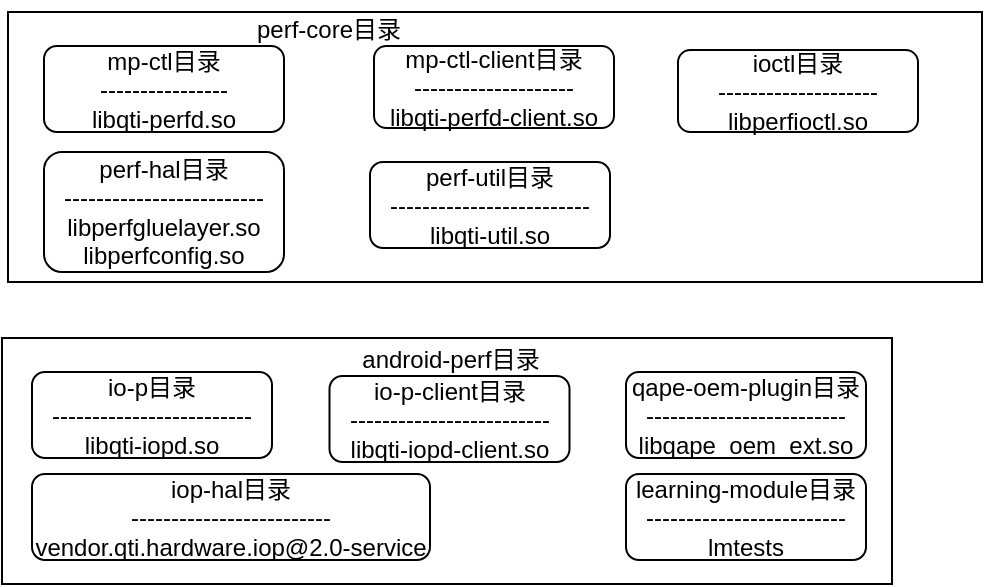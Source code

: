 <mxfile version="20.8.20" type="github">
  <diagram name="第 1 页" id="LOrS9Zu_VuIdK76nyXHI">
    <mxGraphModel dx="778" dy="444" grid="0" gridSize="10" guides="1" tooltips="1" connect="1" arrows="1" fold="1" page="1" pageScale="1" pageWidth="827" pageHeight="1169" math="0" shadow="0">
      <root>
        <mxCell id="0" />
        <mxCell id="1" parent="0" />
        <mxCell id="BJxtmZE1OANIkkmbHClj-19" value="" style="rounded=0;whiteSpace=wrap;html=1;" vertex="1" parent="1">
          <mxGeometry x="102" y="188" width="445" height="123" as="geometry" />
        </mxCell>
        <mxCell id="BJxtmZE1OANIkkmbHClj-12" value="" style="rounded=0;whiteSpace=wrap;html=1;" vertex="1" parent="1">
          <mxGeometry x="105" y="25" width="487" height="135" as="geometry" />
        </mxCell>
        <mxCell id="BJxtmZE1OANIkkmbHClj-8" value="&lt;div&gt;perf-hal目录&lt;/div&gt;&lt;div&gt;-------------------------&lt;br&gt;&lt;/div&gt;&lt;div&gt;libperfgluelayer.so&lt;/div&gt;&lt;div&gt;libperfconfig.so&lt;br&gt;&lt;/div&gt;" style="rounded=1;whiteSpace=wrap;html=1;" vertex="1" parent="1">
          <mxGeometry x="123" y="95" width="120" height="60" as="geometry" />
        </mxCell>
        <mxCell id="BJxtmZE1OANIkkmbHClj-9" value="&lt;div&gt;mp-ctl目录&lt;/div&gt;&lt;div&gt;----------------&lt;br&gt;&lt;/div&gt;&lt;div&gt;libqti-perfd.so&lt;/div&gt;" style="rounded=1;whiteSpace=wrap;html=1;" vertex="1" parent="1">
          <mxGeometry x="123" y="42" width="120" height="43" as="geometry" />
        </mxCell>
        <mxCell id="BJxtmZE1OANIkkmbHClj-10" value="&lt;div&gt;mp-ctl-client目录&lt;/div&gt;&lt;div&gt;--------------------&lt;br&gt;&lt;/div&gt;&lt;div&gt;libqti-perfd-client.so&lt;/div&gt;" style="rounded=1;whiteSpace=wrap;html=1;" vertex="1" parent="1">
          <mxGeometry x="288" y="42" width="120" height="41" as="geometry" />
        </mxCell>
        <mxCell id="BJxtmZE1OANIkkmbHClj-11" value="&lt;div&gt;perf-util目录&lt;/div&gt;&lt;div&gt;-------------------------&lt;br&gt;&lt;/div&gt;libqti-util.so" style="rounded=1;whiteSpace=wrap;html=1;" vertex="1" parent="1">
          <mxGeometry x="286" y="100" width="120" height="43" as="geometry" />
        </mxCell>
        <mxCell id="BJxtmZE1OANIkkmbHClj-13" value="perf-core目录" style="text;html=1;strokeColor=none;fillColor=none;align=center;verticalAlign=middle;whiteSpace=wrap;rounded=0;" vertex="1" parent="1">
          <mxGeometry x="227" y="19" width="77" height="30" as="geometry" />
        </mxCell>
        <mxCell id="BJxtmZE1OANIkkmbHClj-14" value="&lt;div&gt;io-p目录&lt;/div&gt;&lt;div&gt;-------------------------&lt;br&gt;&lt;/div&gt;libqti-iopd.so" style="rounded=1;whiteSpace=wrap;html=1;" vertex="1" parent="1">
          <mxGeometry x="117" y="205" width="120" height="43" as="geometry" />
        </mxCell>
        <mxCell id="BJxtmZE1OANIkkmbHClj-15" value="&lt;div&gt;io-p-client目录&lt;/div&gt;&lt;div&gt;-------------------------&lt;br&gt;&lt;/div&gt;libqti-iopd-client.so" style="rounded=1;whiteSpace=wrap;html=1;" vertex="1" parent="1">
          <mxGeometry x="265.75" y="207" width="120" height="43" as="geometry" />
        </mxCell>
        <mxCell id="BJxtmZE1OANIkkmbHClj-16" value="&lt;div&gt;iop-hal目录&lt;/div&gt;&lt;div&gt;-------------------------&lt;br&gt;&lt;/div&gt;vendor.qti.hardware.iop@2.0-service" style="rounded=1;whiteSpace=wrap;html=1;" vertex="1" parent="1">
          <mxGeometry x="117" y="256" width="199" height="43" as="geometry" />
        </mxCell>
        <mxCell id="BJxtmZE1OANIkkmbHClj-17" value="&lt;div&gt;learning-module目录&lt;/div&gt;&lt;div&gt;-------------------------&lt;br&gt;&lt;/div&gt;lmtests" style="rounded=1;whiteSpace=wrap;html=1;" vertex="1" parent="1">
          <mxGeometry x="414" y="256" width="120" height="43" as="geometry" />
        </mxCell>
        <mxCell id="BJxtmZE1OANIkkmbHClj-18" value="&lt;div&gt;qape-oem-plugin目录&lt;/div&gt;&lt;div&gt;-------------------------&lt;br&gt;&lt;/div&gt;libqape_oem_ext.so" style="rounded=1;whiteSpace=wrap;html=1;" vertex="1" parent="1">
          <mxGeometry x="414" y="205" width="120" height="43" as="geometry" />
        </mxCell>
        <mxCell id="BJxtmZE1OANIkkmbHClj-20" value="android-perf目录" style="text;html=1;strokeColor=none;fillColor=none;align=center;verticalAlign=middle;whiteSpace=wrap;rounded=0;" vertex="1" parent="1">
          <mxGeometry x="279.5" y="188" width="92.5" height="21" as="geometry" />
        </mxCell>
        <mxCell id="BJxtmZE1OANIkkmbHClj-21" value="&lt;div&gt;ioctl目录&lt;/div&gt;&lt;div&gt;--------------------&lt;/div&gt;&lt;div&gt;libperfioctl.so&lt;br&gt;&lt;/div&gt;" style="rounded=1;whiteSpace=wrap;html=1;" vertex="1" parent="1">
          <mxGeometry x="440" y="44" width="120" height="41" as="geometry" />
        </mxCell>
      </root>
    </mxGraphModel>
  </diagram>
</mxfile>
